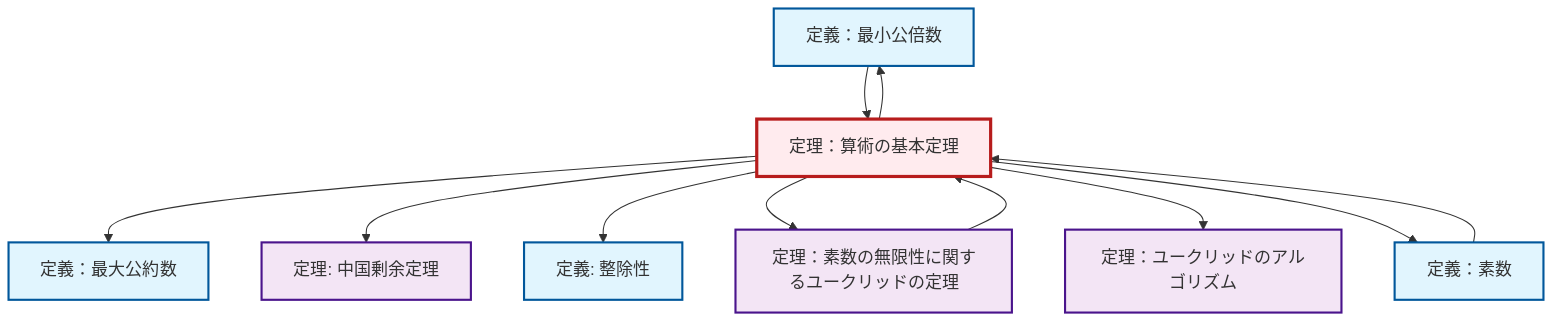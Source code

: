graph TD
    classDef definition fill:#e1f5fe,stroke:#01579b,stroke-width:2px
    classDef theorem fill:#f3e5f5,stroke:#4a148c,stroke-width:2px
    classDef axiom fill:#fff3e0,stroke:#e65100,stroke-width:2px
    classDef example fill:#e8f5e9,stroke:#1b5e20,stroke-width:2px
    classDef current fill:#ffebee,stroke:#b71c1c,stroke-width:3px
    thm-euclidean-algorithm["定理：ユークリッドのアルゴリズム"]:::theorem
    def-lcm["定義：最小公倍数"]:::definition
    thm-fundamental-arithmetic["定理：算術の基本定理"]:::theorem
    def-prime["定義：素数"]:::definition
    thm-chinese-remainder["定理: 中国剰余定理"]:::theorem
    thm-euclid-infinitude-primes["定理：素数の無限性に関するユークリッドの定理"]:::theorem
    def-divisibility["定義: 整除性"]:::definition
    def-gcd["定義：最大公約数"]:::definition
    thm-fundamental-arithmetic --> def-gcd
    thm-euclid-infinitude-primes --> thm-fundamental-arithmetic
    thm-fundamental-arithmetic --> thm-chinese-remainder
    def-prime --> thm-fundamental-arithmetic
    thm-fundamental-arithmetic --> def-divisibility
    thm-fundamental-arithmetic --> thm-euclid-infinitude-primes
    def-lcm --> thm-fundamental-arithmetic
    thm-fundamental-arithmetic --> def-lcm
    thm-fundamental-arithmetic --> thm-euclidean-algorithm
    thm-fundamental-arithmetic --> def-prime
    class thm-fundamental-arithmetic current